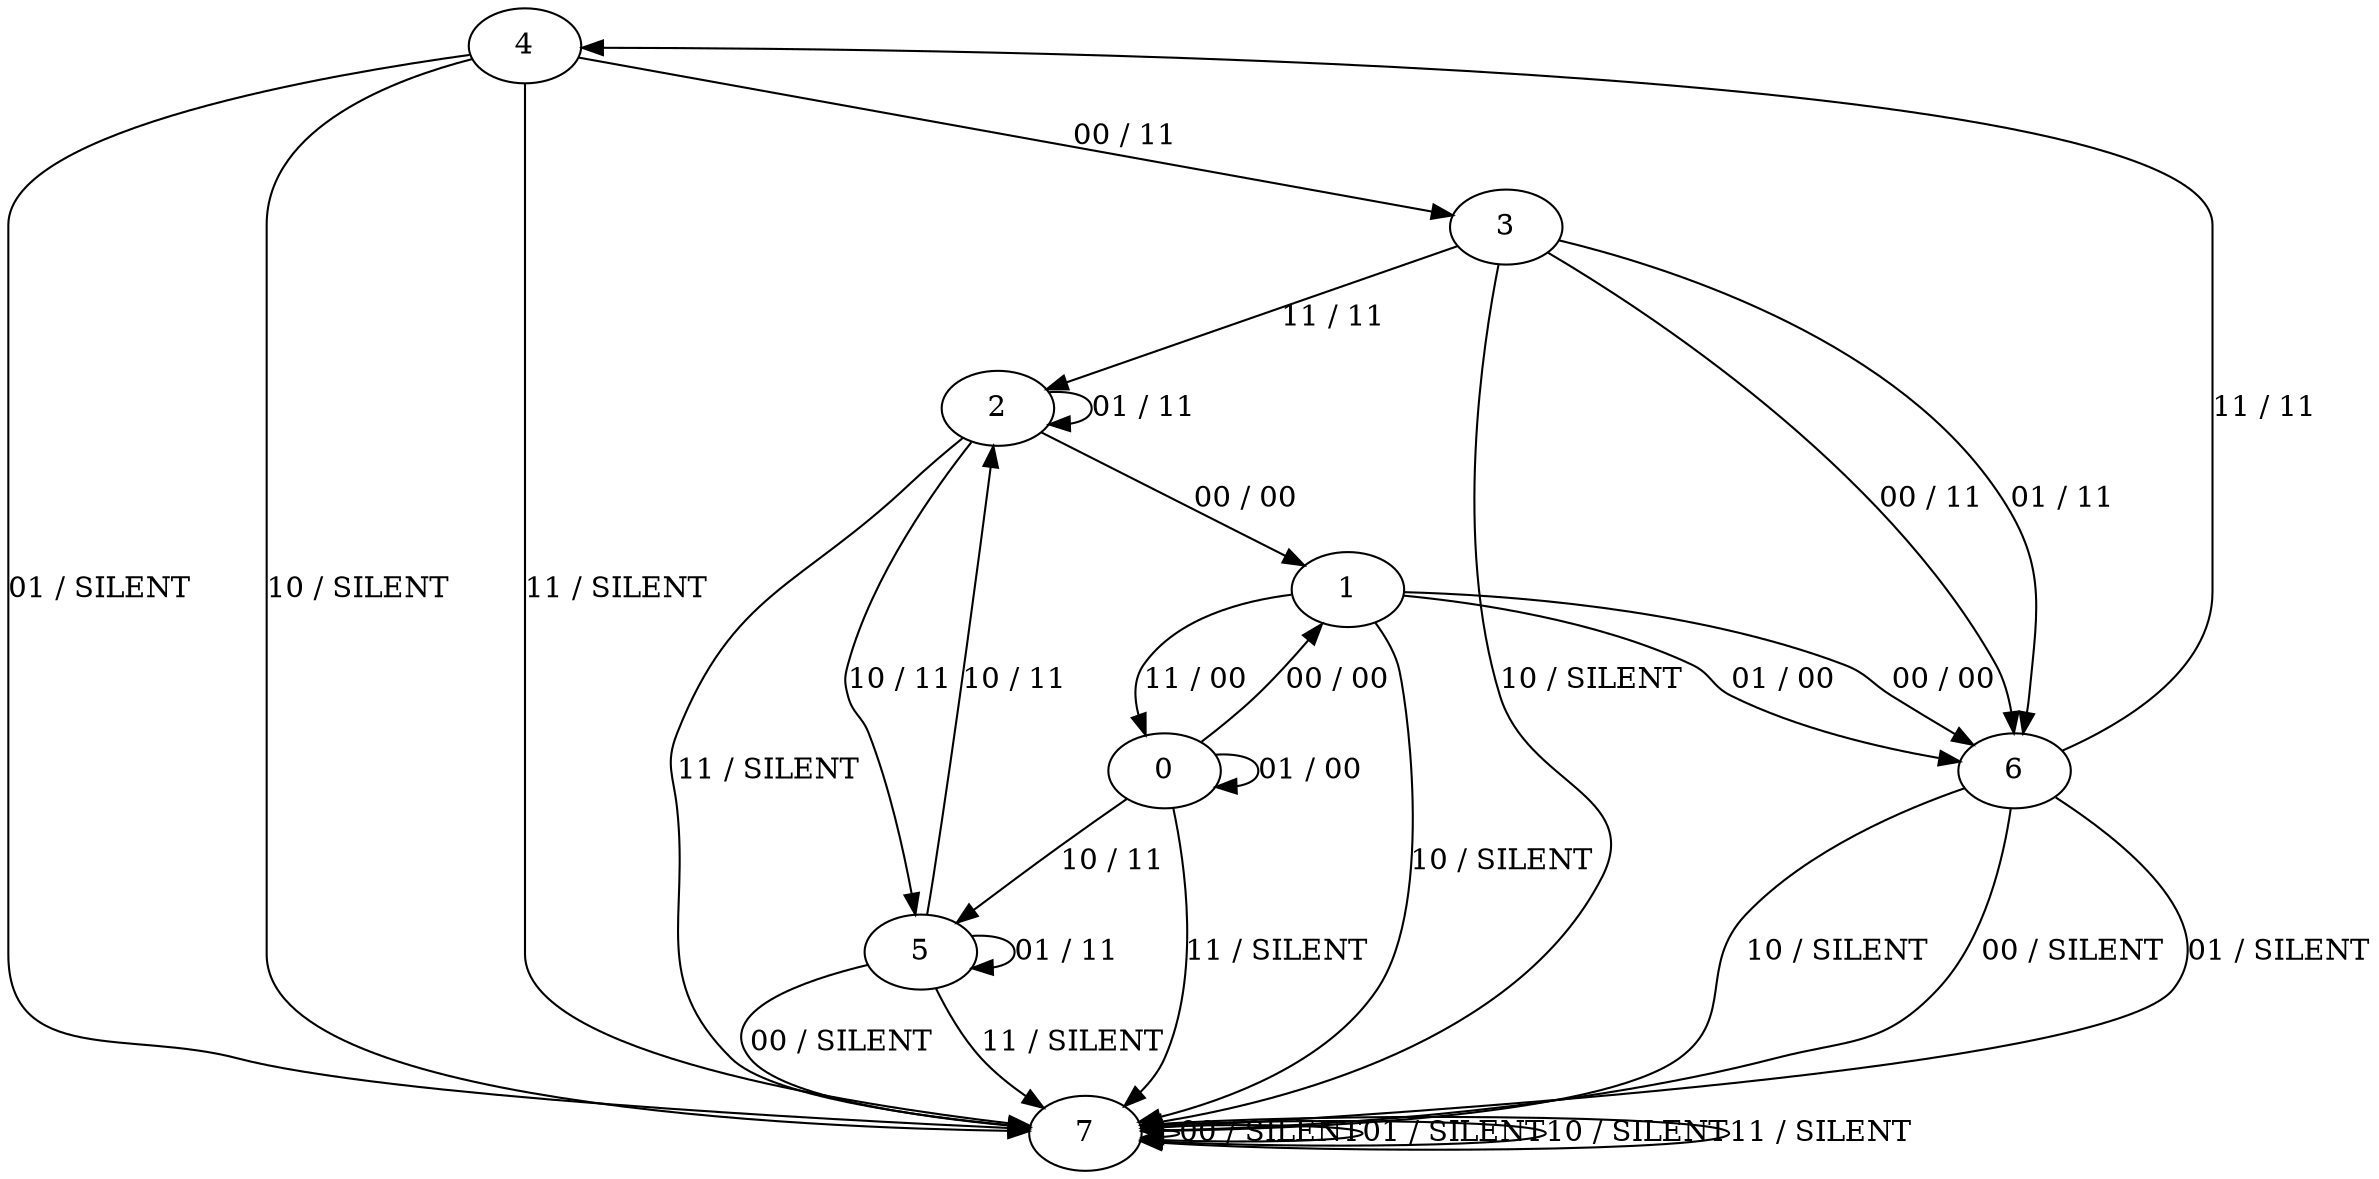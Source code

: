 digraph {
4
0
1
2
3
5
6
7
4 -> 3 [label="00 / 11"]
4 -> 7 [label="01 / SILENT"]
4 -> 7 [label="10 / SILENT"]
4 -> 7 [label="11 / SILENT"]
0 -> 1 [label="00 / 00"]
0 -> 0 [label="01 / 00"]
0 -> 5 [label="10 / 11"]
0 -> 7 [label="11 / SILENT"]
1 -> 6 [label="00 / 00"]
1 -> 6 [label="01 / 00"]
1 -> 7 [label="10 / SILENT"]
1 -> 0 [label="11 / 00"]
2 -> 1 [label="00 / 00"]
2 -> 2 [label="01 / 11"]
2 -> 5 [label="10 / 11"]
2 -> 7 [label="11 / SILENT"]
3 -> 6 [label="00 / 11"]
3 -> 6 [label="01 / 11"]
3 -> 7 [label="10 / SILENT"]
3 -> 2 [label="11 / 11"]
5 -> 7 [label="00 / SILENT"]
5 -> 5 [label="01 / 11"]
5 -> 2 [label="10 / 11"]
5 -> 7 [label="11 / SILENT"]
6 -> 7 [label="00 / SILENT"]
6 -> 7 [label="01 / SILENT"]
6 -> 7 [label="10 / SILENT"]
6 -> 4 [label="11 / 11"]
7 -> 7 [label="00 / SILENT"]
7 -> 7 [label="01 / SILENT"]
7 -> 7 [label="10 / SILENT"]
7 -> 7 [label="11 / SILENT"]
}
